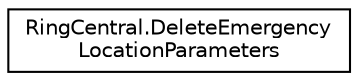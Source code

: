 digraph "Graphical Class Hierarchy"
{
 // LATEX_PDF_SIZE
  edge [fontname="Helvetica",fontsize="10",labelfontname="Helvetica",labelfontsize="10"];
  node [fontname="Helvetica",fontsize="10",shape=record];
  rankdir="LR";
  Node0 [label="RingCentral.DeleteEmergency\lLocationParameters",height=0.2,width=0.4,color="black", fillcolor="white", style="filled",URL="$classRingCentral_1_1DeleteEmergencyLocationParameters.html",tooltip="Query parameters for operation deleteEmergencyLocation"];
}
